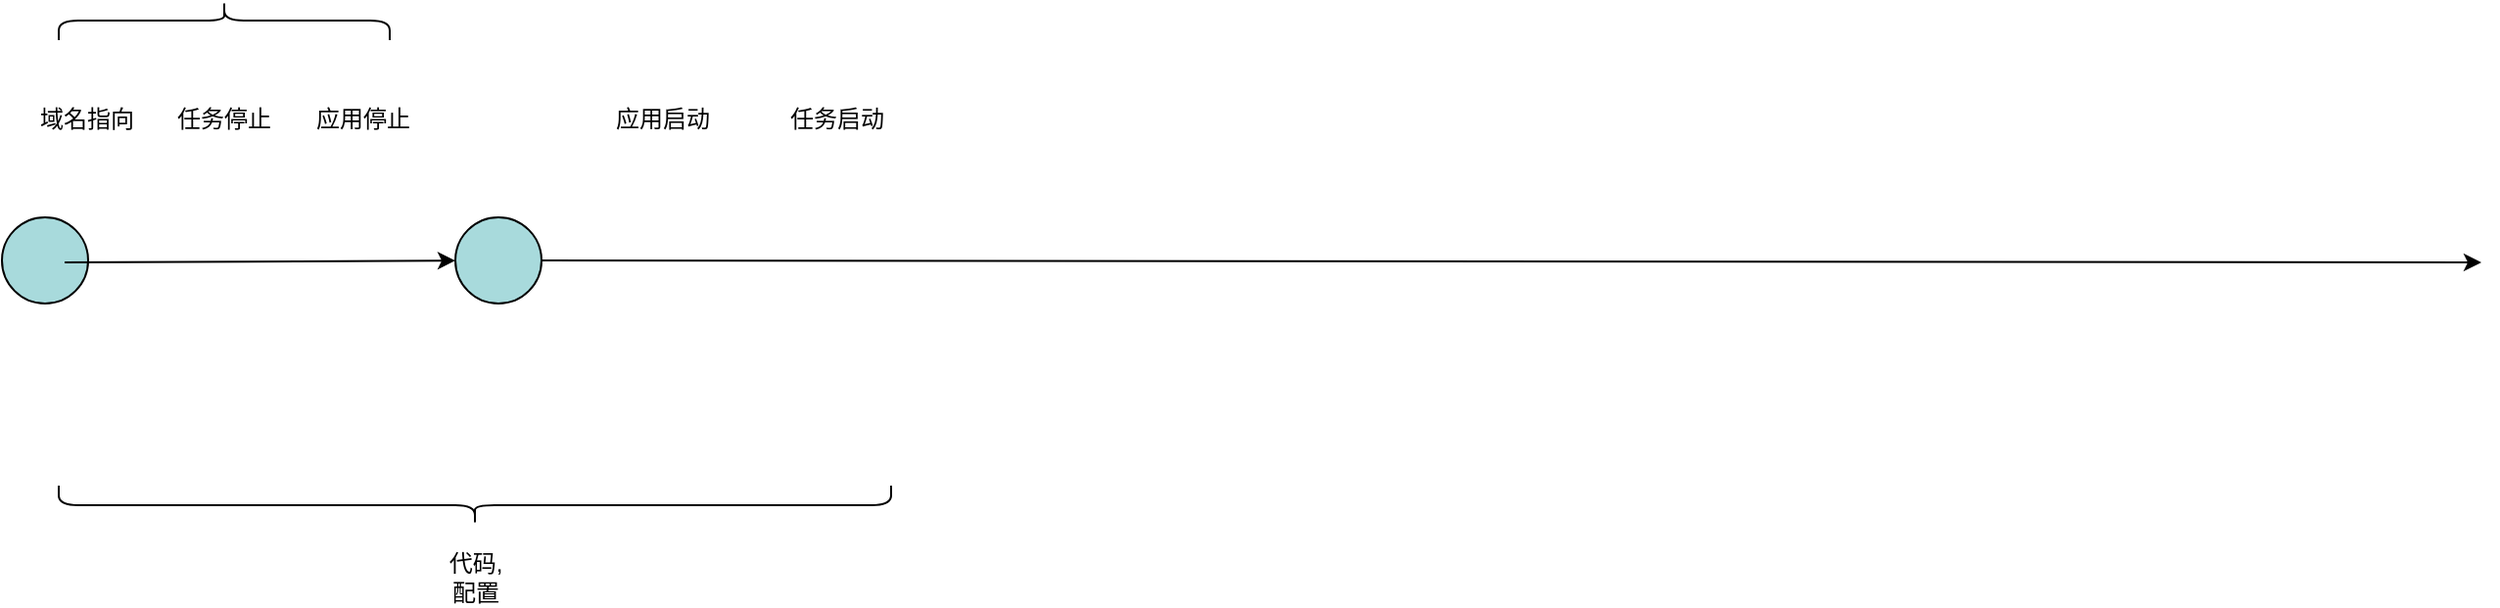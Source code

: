 <mxfile version="14.1.8" type="github">
  <diagram id="rvpRbDeUgA8YePQZKAHE" name="第 1 页">
    <mxGraphModel dx="974" dy="665" grid="0" gridSize="10" guides="1" tooltips="1" connect="1" arrows="1" fold="1" page="1" pageScale="1" pageWidth="827" pageHeight="1169" math="0" shadow="0">
      <root>
        <mxCell id="0" />
        <mxCell id="1" parent="0" />
        <mxCell id="-D_Cvpl0m4vMDCp08sZc-1" value="" style="endArrow=classic;html=1;" edge="1" parent="1" source="-D_Cvpl0m4vMDCp08sZc-12">
          <mxGeometry width="50" height="50" relative="1" as="geometry">
            <mxPoint x="32" y="310" as="sourcePoint" />
            <mxPoint x="1266" y="310" as="targetPoint" />
          </mxGeometry>
        </mxCell>
        <mxCell id="-D_Cvpl0m4vMDCp08sZc-8" value="" style="shape=curlyBracket;whiteSpace=wrap;html=1;rounded=1;rotation=-90;" vertex="1" parent="1">
          <mxGeometry x="231.5" y="221.5" width="20" height="425" as="geometry" />
        </mxCell>
        <mxCell id="-D_Cvpl0m4vMDCp08sZc-9" value="" style="shape=curlyBracket;whiteSpace=wrap;html=1;rounded=1;rotation=90;" vertex="1" parent="1">
          <mxGeometry x="103.5" y="102" width="20" height="169" as="geometry" />
        </mxCell>
        <mxCell id="-D_Cvpl0m4vMDCp08sZc-10" value="代码,配置" style="text;html=1;strokeColor=none;fillColor=none;align=center;verticalAlign=middle;whiteSpace=wrap;rounded=0;" vertex="1" parent="1">
          <mxGeometry x="222" y="461" width="40" height="20" as="geometry" />
        </mxCell>
        <mxCell id="-D_Cvpl0m4vMDCp08sZc-11" value="" style="ellipse;whiteSpace=wrap;html=1;aspect=fixed;fillColor=#A8DADC;" vertex="1" parent="1">
          <mxGeometry y="287" width="44" height="44" as="geometry" />
        </mxCell>
        <mxCell id="-D_Cvpl0m4vMDCp08sZc-12" value="" style="ellipse;whiteSpace=wrap;html=1;aspect=fixed;fillColor=#A8DADC;" vertex="1" parent="1">
          <mxGeometry x="231.5" y="287" width="44" height="44" as="geometry" />
        </mxCell>
        <mxCell id="-D_Cvpl0m4vMDCp08sZc-13" value="" style="endArrow=classic;html=1;" edge="1" parent="1" target="-D_Cvpl0m4vMDCp08sZc-12">
          <mxGeometry width="50" height="50" relative="1" as="geometry">
            <mxPoint x="32" y="310" as="sourcePoint" />
            <mxPoint x="1266" y="310" as="targetPoint" />
          </mxGeometry>
        </mxCell>
        <mxCell id="-D_Cvpl0m4vMDCp08sZc-15" value="域名指向" style="text;html=1;strokeColor=none;fillColor=none;align=center;verticalAlign=middle;whiteSpace=wrap;rounded=0;" vertex="1" parent="1">
          <mxGeometry x="6" y="227" width="75" height="20" as="geometry" />
        </mxCell>
        <mxCell id="-D_Cvpl0m4vMDCp08sZc-16" value="任务停止" style="text;html=1;strokeColor=none;fillColor=none;align=center;verticalAlign=middle;whiteSpace=wrap;rounded=0;" vertex="1" parent="1">
          <mxGeometry x="76" y="227" width="75" height="20" as="geometry" />
        </mxCell>
        <mxCell id="-D_Cvpl0m4vMDCp08sZc-17" value="应用停止" style="text;html=1;strokeColor=none;fillColor=none;align=center;verticalAlign=middle;whiteSpace=wrap;rounded=0;" vertex="1" parent="1">
          <mxGeometry x="147" y="227" width="75" height="20" as="geometry" />
        </mxCell>
        <mxCell id="-D_Cvpl0m4vMDCp08sZc-20" value="应用启动" style="text;html=1;strokeColor=none;fillColor=none;align=center;verticalAlign=middle;whiteSpace=wrap;rounded=0;" vertex="1" parent="1">
          <mxGeometry x="300" y="227" width="75" height="20" as="geometry" />
        </mxCell>
        <mxCell id="-D_Cvpl0m4vMDCp08sZc-21" value="任务启动" style="text;html=1;strokeColor=none;fillColor=none;align=center;verticalAlign=middle;whiteSpace=wrap;rounded=0;" vertex="1" parent="1">
          <mxGeometry x="388.5" y="227" width="75" height="20" as="geometry" />
        </mxCell>
      </root>
    </mxGraphModel>
  </diagram>
</mxfile>
